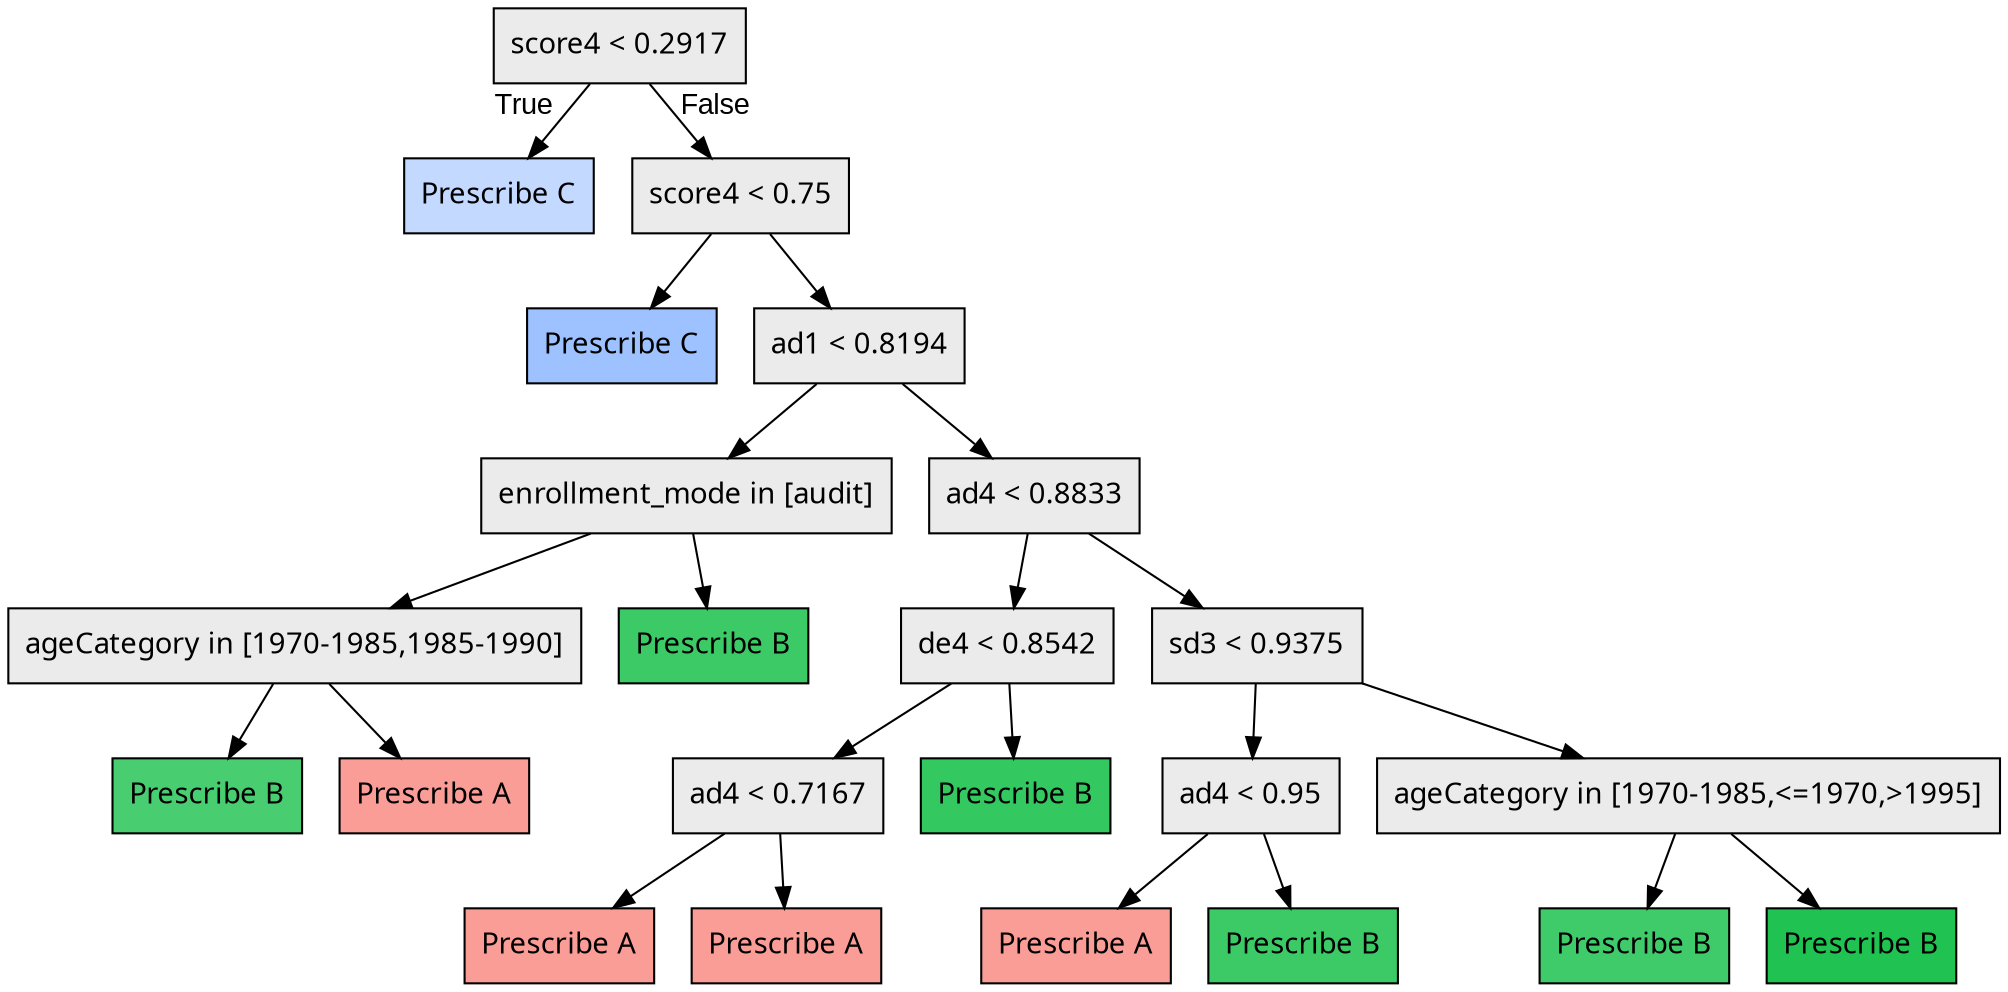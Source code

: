 digraph "G" {
1 [fillcolor="#EBEBEB", fontname="bold arial", label="score4 &lt; 0.2917", shape=box, style="filled"];
2 [color=black, fillcolor="#619CFF60", fontname="bold arial", label="Prescribe C", shape=box, style="filled"];
3 [fillcolor="#EBEBEB", fontname="bold arial", label="score4 &lt; 0.75", shape=box, style="filled"];
4 [color=black, fillcolor="#619CFF9e", fontname="bold arial", label="Prescribe C", shape=box, style="filled"];
5 [fillcolor="#EBEBEB", fontname="bold arial", label="ad1 &lt; 0.8194", shape=box, style="filled"];
6 [fillcolor="#EBEBEB", fontname="bold arial", label="enrollment_mode in [audit]", shape=box, style="filled"];
7 [fillcolor="#EBEBEB", fontname="bold arial", label="ageCategory in [1970-1985,1985-1990]", shape=box, style="filled"];
8 [color=black, fillcolor="#00BA38b7", fontname="bold arial", label="Prescribe B", shape=box, style="filled"];
9 [color=black, fillcolor="#F8766Db7", fontname="bold arial", label="Prescribe A", shape=box, style="filled"];
10 [color=black, fillcolor="#00BA38c3", fontname="bold arial", label="Prescribe B", shape=box, style="filled"];
11 [fillcolor="#EBEBEB", fontname="bold arial", label="ad4 &lt; 0.8833", shape=box, style="filled"];
12 [fillcolor="#EBEBEB", fontname="bold arial", label="de4 &lt; 0.8542", shape=box, style="filled"];
13 [fillcolor="#EBEBEB", fontname="bold arial", label="ad4 &lt; 0.7167", shape=box, style="filled"];
14 [color=black, fillcolor="#F8766Db7", fontname="bold arial", label="Prescribe A", shape=box, style="filled"];
15 [color=black, fillcolor="#F8766Db7", fontname="bold arial", label="Prescribe A", shape=box, style="filled"];
16 [color=black, fillcolor="#00BA38cb", fontname="bold arial", label="Prescribe B", shape=box, style="filled"];
17 [fillcolor="#EBEBEB", fontname="bold arial", label="sd3 &lt; 0.9375", shape=box, style="filled"];
18 [fillcolor="#EBEBEB", fontname="bold arial", label="ad4 &lt; 0.95", shape=box, style="filled"];
19 [color=black, fillcolor="#F8766Db7", fontname="bold arial", label="Prescribe A", shape=box, style="filled"];
20 [color=black, fillcolor="#00BA38c4", fontname="bold arial", label="Prescribe B", shape=box, style="filled"];
21 [fillcolor="#EBEBEB", fontname="bold arial", label="ageCategory in [1970-1985,&lt;=1970,&gt;1995]", shape=box, style="filled"];
22 [color=black, fillcolor="#00BA38bf", fontname="bold arial", label="Prescribe B", shape=box, style="filled"];
23 [color=black, fillcolor="#00BA38df", fontname="bold arial", label="Prescribe B", shape=box, style="filled"];
1 -> 2  [fontname="arial", headlabel="True", key=0, labelangle=45, labeldistance="2.5"];
1 -> 3  [fontname="arial", headlabel="False", key=0, labelangle="-45", labeldistance="2.5"];
3 -> 4  [key=0];
3 -> 5  [key=0];
5 -> 6  [key=0];
5 -> 11  [key=0];
6 -> 7  [key=0];
6 -> 10  [key=0];
7 -> 8  [key=0];
7 -> 9  [key=0];
11 -> 12  [key=0];
11 -> 17  [key=0];
12 -> 13  [key=0];
12 -> 16  [key=0];
13 -> 14  [key=0];
13 -> 15  [key=0];
17 -> 18  [key=0];
17 -> 21  [key=0];
18 -> 19  [key=0];
18 -> 20  [key=0];
21 -> 22  [key=0];
21 -> 23  [key=0];
}
